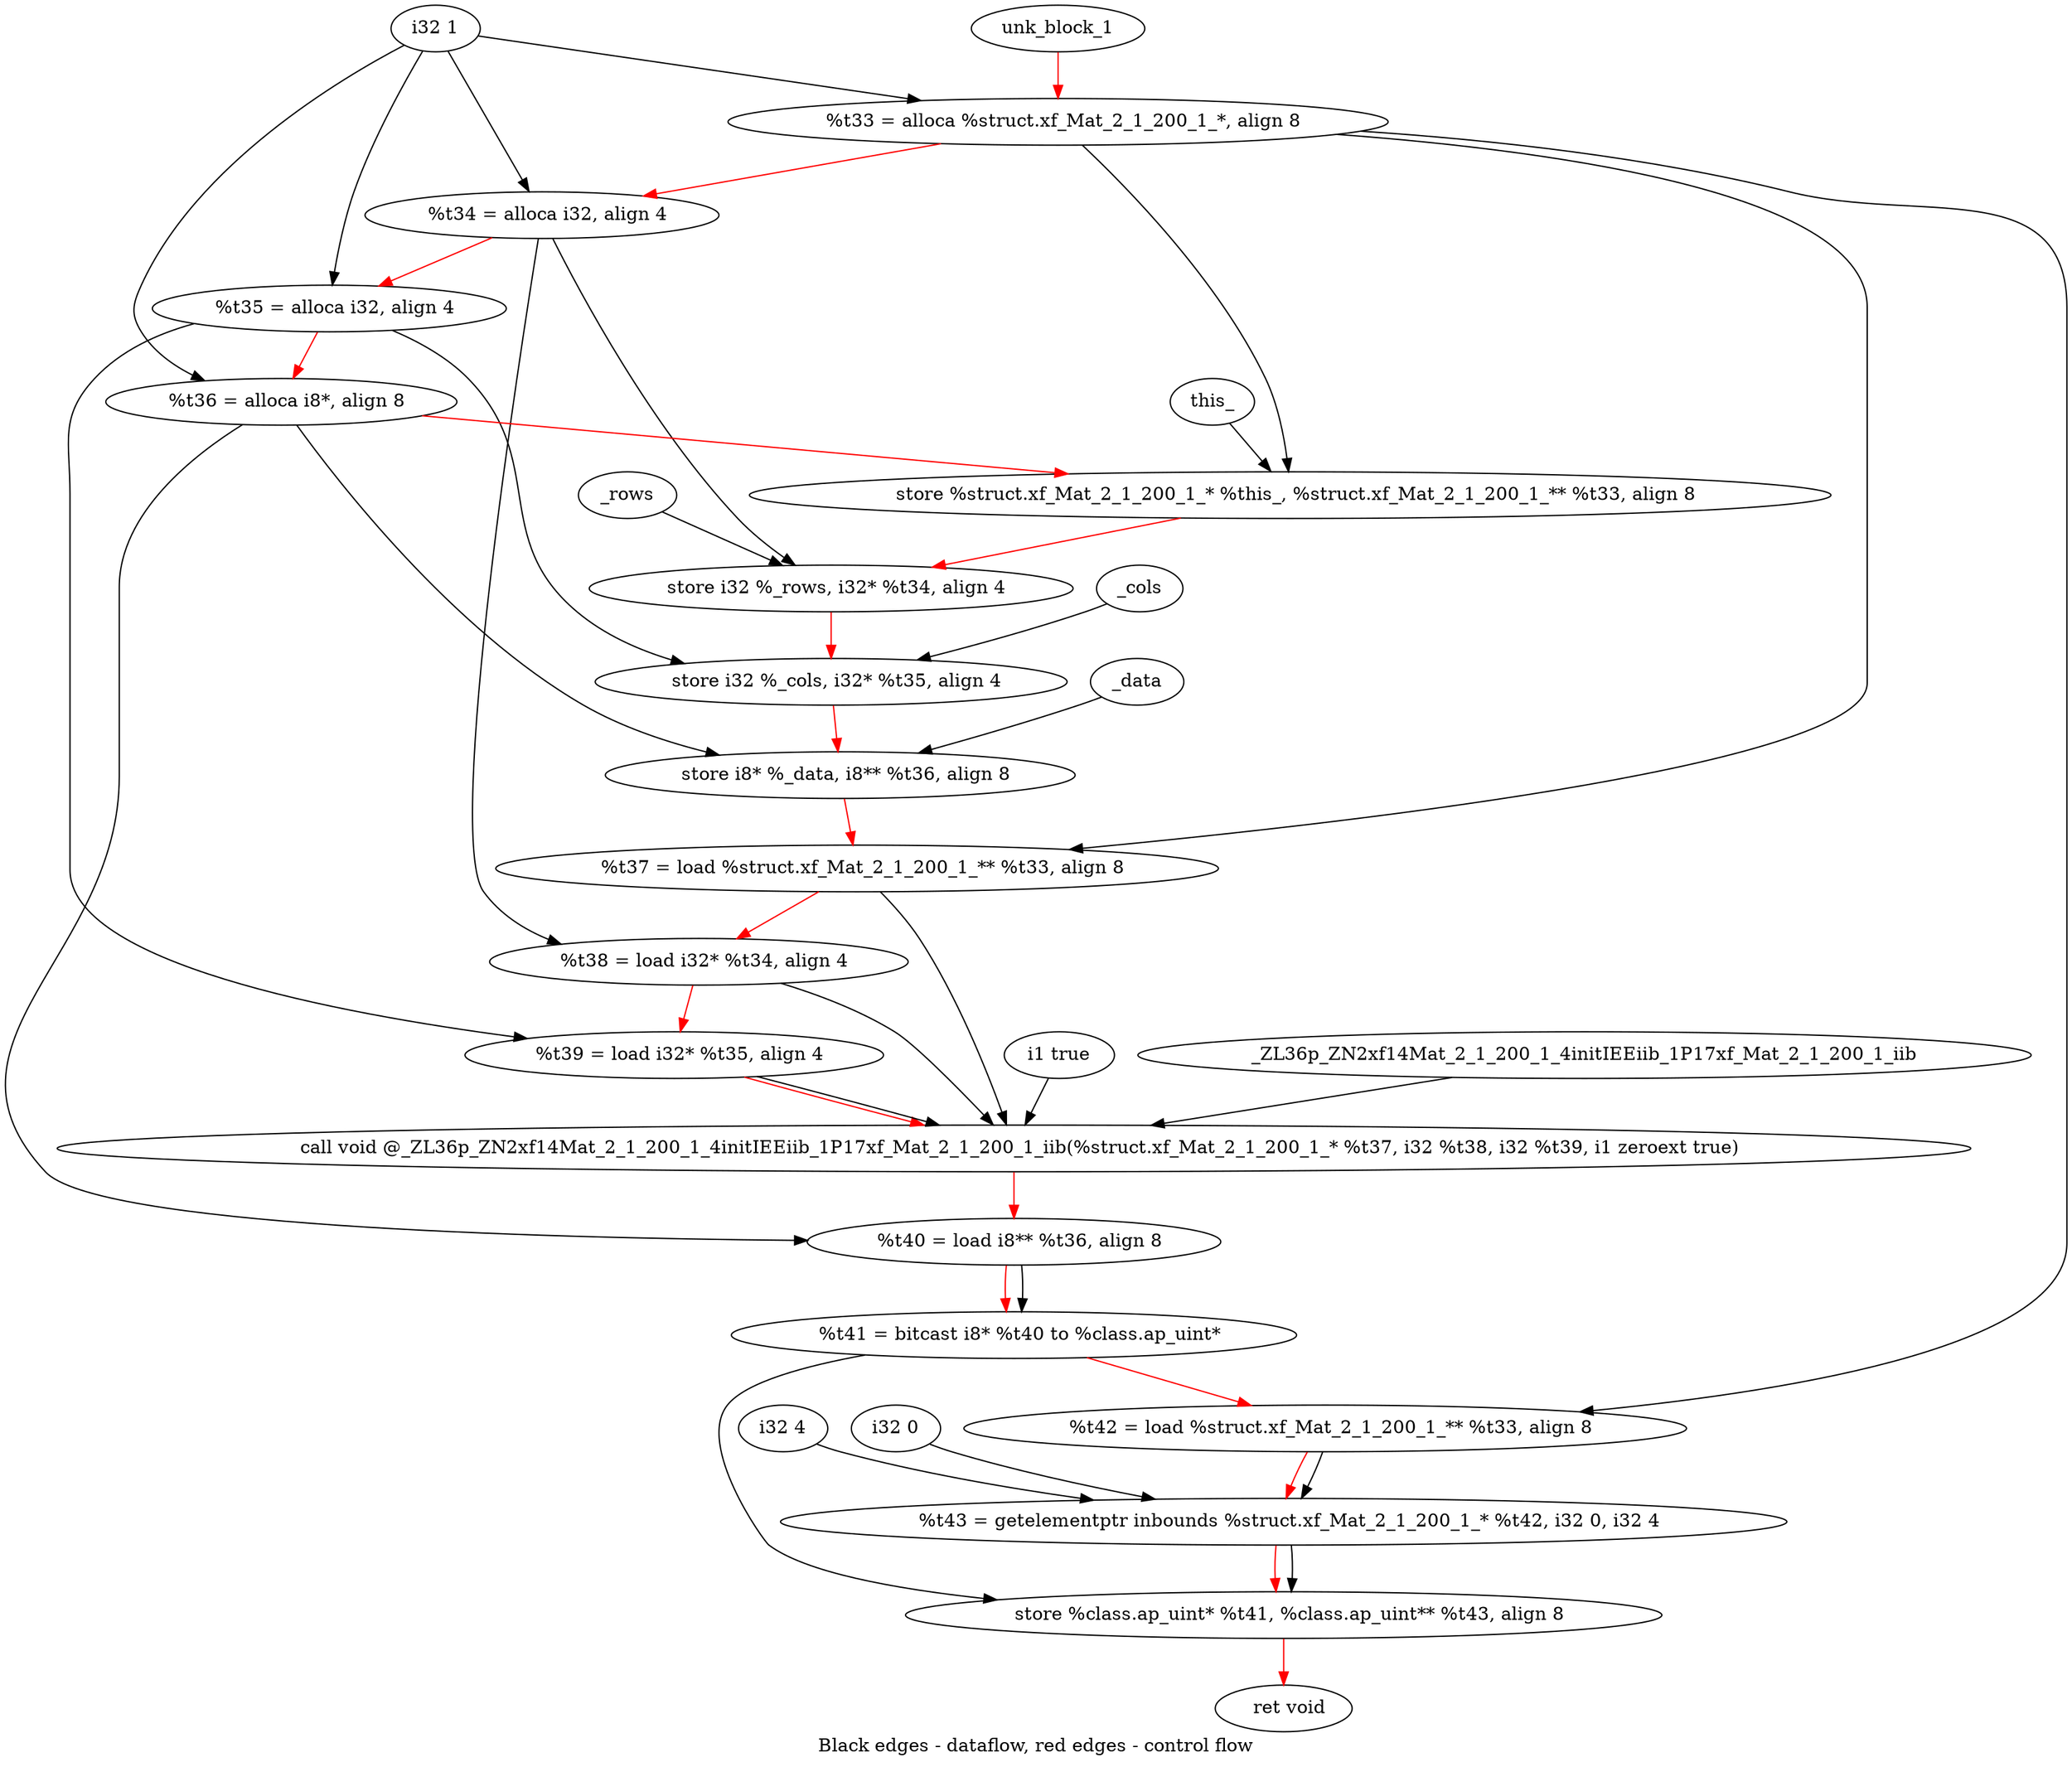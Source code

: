 digraph G {
compound=true
label="Black edges - dataflow, red edges - control flow"
"t33" [label="  %t33 = alloca %struct.xf_Mat_2_1_200_1_*, align 8"]
"t34" [label="  %t34 = alloca i32, align 4"]
"t35" [label="  %t35 = alloca i32, align 4"]
"t36" [label="  %t36 = alloca i8*, align 8"]
"_1" [label="  store %struct.xf_Mat_2_1_200_1_* %this_, %struct.xf_Mat_2_1_200_1_** %t33, align 8"]
"_2" [label="  store i32 %_rows, i32* %t34, align 4"]
"_3" [label="  store i32 %_cols, i32* %t35, align 4"]
"_4" [label="  store i8* %_data, i8** %t36, align 8"]
"t37" [label="  %t37 = load %struct.xf_Mat_2_1_200_1_** %t33, align 8"]
"t38" [label="  %t38 = load i32* %t34, align 4"]
"t39" [label="  %t39 = load i32* %t35, align 4"]
"_5" [label="  call void @_ZL36p_ZN2xf14Mat_2_1_200_1_4initIEEiib_1P17xf_Mat_2_1_200_1_iib(%struct.xf_Mat_2_1_200_1_* %t37, i32 %t38, i32 %t39, i1 zeroext true)"]
"t40" [label="  %t40 = load i8** %t36, align 8"]
"t41" [label="  %t41 = bitcast i8* %t40 to %class.ap_uint*"]
"t42" [label="  %t42 = load %struct.xf_Mat_2_1_200_1_** %t33, align 8"]
"t43" [label="  %t43 = getelementptr inbounds %struct.xf_Mat_2_1_200_1_* %t42, i32 0, i32 4"]
"_6" [label="  store %class.ap_uint* %t41, %class.ap_uint** %t43, align 8"]
"_7" [label="  ret void"]
"unk_block_1" -> "t33"[color=red]
"i32 1" -> "t33"
"t33" -> "t34"[color=red weight=2]
"i32 1" -> "t34"
"t34" -> "t35"[color=red weight=2]
"i32 1" -> "t35"
"t35" -> "t36"[color=red weight=2]
"i32 1" -> "t36"
"t36" -> "_1"[color=red weight=2]
"this_" -> "_1"
"t33" -> "_1"
"_1" -> "_2"[color=red weight=2]
"_rows" -> "_2"
"t34" -> "_2"
"_2" -> "_3"[color=red weight=2]
"_cols" -> "_3"
"t35" -> "_3"
"_3" -> "_4"[color=red weight=2]
"_data" -> "_4"
"t36" -> "_4"
"_4" -> "t37"[color=red weight=2]
"t33" -> "t37"
"t37" -> "t38"[color=red weight=2]
"t34" -> "t38"
"t38" -> "t39"[color=red weight=2]
"t35" -> "t39"
"t39" -> "_5"[color=red weight=2]
"t37" -> "_5"
"t38" -> "_5"
"t39" -> "_5"
"i1 true" -> "_5"
"_ZL36p_ZN2xf14Mat_2_1_200_1_4initIEEiib_1P17xf_Mat_2_1_200_1_iib" -> "_5"
"_5" -> "t40"[color=red weight=2]
"t36" -> "t40"
"t40" -> "t41"[color=red weight=2]
"t40" -> "t41"
"t41" -> "t42"[color=red weight=2]
"t33" -> "t42"
"t42" -> "t43"[color=red weight=2]
"t42" -> "t43"
"i32 0" -> "t43"
"i32 4" -> "t43"
"t43" -> "_6"[color=red weight=2]
"t41" -> "_6"
"t43" -> "_6"
"_6" -> "_7"[color=red weight=2]

}
